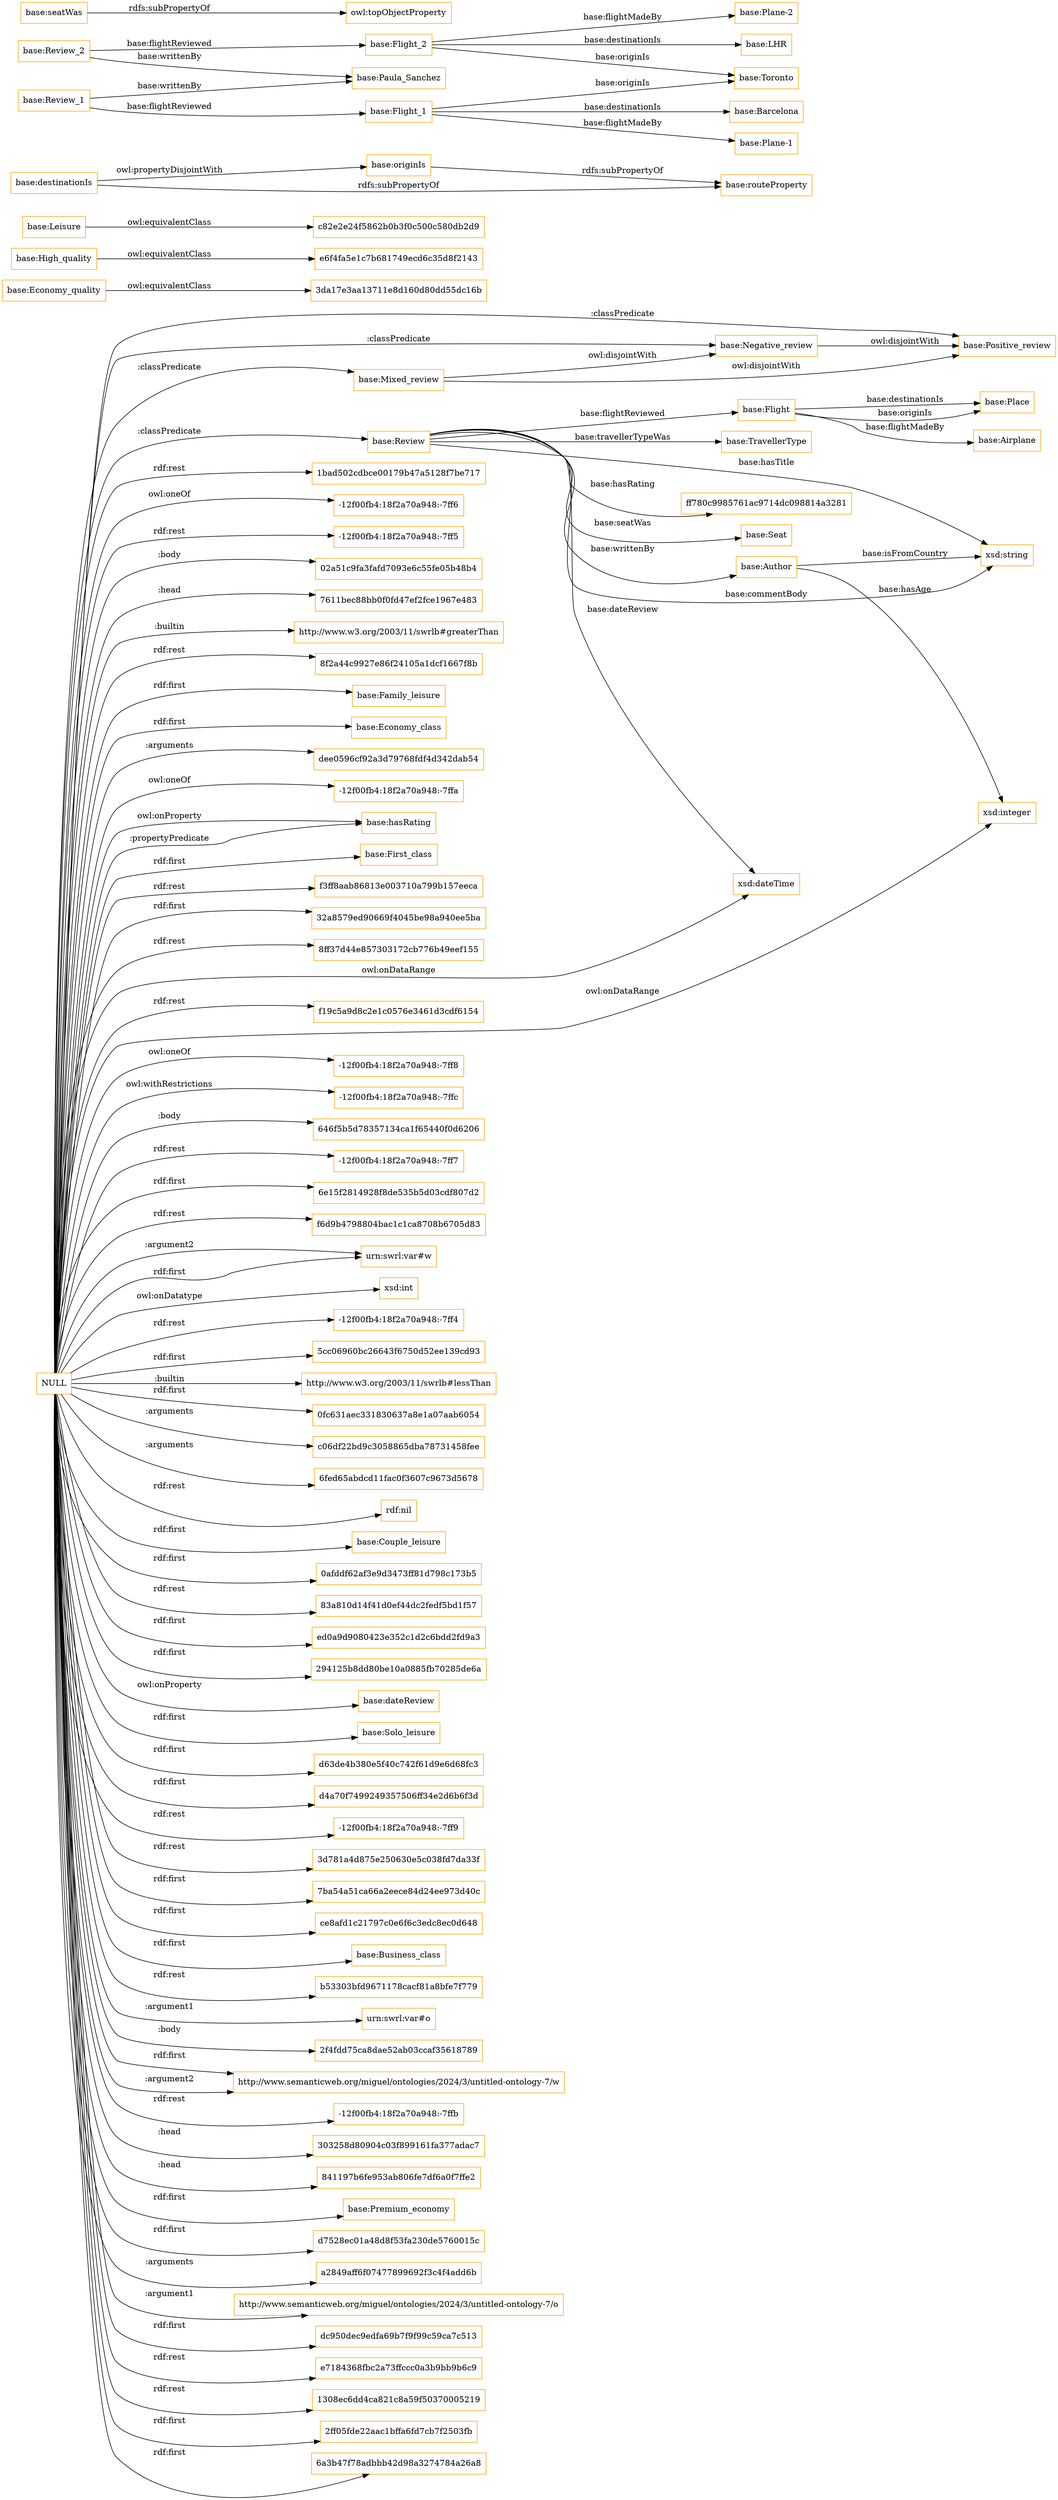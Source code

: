 digraph ar2dtool_diagram { 
rankdir=LR;
size="1501"
node [shape = rectangle, color="orange"]; "base:Mixed_review" "base:Airplane" "base:Seat" "base:Economy_quality" "base:Review" "base:Negative_review" "base:Author" "base:High_quality" "base:Flight" "base:Positive_review" "3da17e3aa13711e8d160d80dd55dc16b" "e6f4fa5e1c7b681749ecd6c35d8f2143" "base:Place" "c82e2e24f5862b0b3f0c500c580db2d9" "base:Leisure" "base:TravellerType" ; /*classes style*/
	"NULL" -> "1bad502cdbce00179b47a5128f7be717" [ label = "rdf:rest" ];
	"NULL" -> "-12f00fb4:18f2a70a948:-7ff6" [ label = "owl:oneOf" ];
	"NULL" -> "-12f00fb4:18f2a70a948:-7ff5" [ label = "rdf:rest" ];
	"NULL" -> "02a51c9fa3fafd7093e6c55fe05b48b4" [ label = ":body" ];
	"NULL" -> "7611bec88bb0f0fd47ef2fce1967e483" [ label = ":head" ];
	"NULL" -> "http://www.w3.org/2003/11/swrlb#greaterThan" [ label = ":builtin" ];
	"NULL" -> "8f2a44c9927e86f24105a1dcf1667f8b" [ label = "rdf:rest" ];
	"NULL" -> "base:Family_leisure" [ label = "rdf:first" ];
	"NULL" -> "base:Economy_class" [ label = "rdf:first" ];
	"NULL" -> "dee0596cf92a3d79768fdf4d342dab54" [ label = ":arguments" ];
	"NULL" -> "-12f00fb4:18f2a70a948:-7ffa" [ label = "owl:oneOf" ];
	"NULL" -> "base:hasRating" [ label = ":propertyPredicate" ];
	"NULL" -> "base:Mixed_review" [ label = ":classPredicate" ];
	"NULL" -> "base:First_class" [ label = "rdf:first" ];
	"NULL" -> "f3ff8aab86813e003710a799b157eeca" [ label = "rdf:rest" ];
	"NULL" -> "32a8579ed90669f4045be98a940ee5ba" [ label = "rdf:first" ];
	"NULL" -> "8ff37d44e857303172cb776b49eef155" [ label = "rdf:rest" ];
	"NULL" -> "xsd:integer" [ label = "owl:onDataRange" ];
	"NULL" -> "f19c5a9d8c2e1c0576e3461d3cdf6154" [ label = "rdf:rest" ];
	"NULL" -> "xsd:dateTime" [ label = "owl:onDataRange" ];
	"NULL" -> "-12f00fb4:18f2a70a948:-7ff8" [ label = "owl:oneOf" ];
	"NULL" -> "-12f00fb4:18f2a70a948:-7ffc" [ label = "owl:withRestrictions" ];
	"NULL" -> "646f5b5d78357134ca1f65440f0d6206" [ label = ":body" ];
	"NULL" -> "-12f00fb4:18f2a70a948:-7ff7" [ label = "rdf:rest" ];
	"NULL" -> "6e15f2814928f8de535b5d03cdf807d2" [ label = "rdf:first" ];
	"NULL" -> "f6d9b4798804bac1c1ca8708b6705d83" [ label = "rdf:rest" ];
	"NULL" -> "urn:swrl:var#w" [ label = "rdf:first" ];
	"NULL" -> "xsd:int" [ label = "owl:onDatatype" ];
	"NULL" -> "-12f00fb4:18f2a70a948:-7ff4" [ label = "rdf:rest" ];
	"NULL" -> "5cc06960bc26643f6750d52ee139cd93" [ label = "rdf:first" ];
	"NULL" -> "base:Negative_review" [ label = ":classPredicate" ];
	"NULL" -> "http://www.w3.org/2003/11/swrlb#lessThan" [ label = ":builtin" ];
	"NULL" -> "base:Positive_review" [ label = ":classPredicate" ];
	"NULL" -> "0fc631aec331830637a8e1a07aab6054" [ label = "rdf:first" ];
	"NULL" -> "urn:swrl:var#w" [ label = ":argument2" ];
	"NULL" -> "c06df22bd9c3058865dba78731458fee" [ label = ":arguments" ];
	"NULL" -> "6fed65abdcd11fac0f3607c9673d5678" [ label = ":arguments" ];
	"NULL" -> "rdf:nil" [ label = "rdf:rest" ];
	"NULL" -> "base:Couple_leisure" [ label = "rdf:first" ];
	"NULL" -> "0afddf62af3e9d3473ff81d798c173b5" [ label = "rdf:first" ];
	"NULL" -> "83a810d14f41d0ef44dc2fedf5bd1f57" [ label = "rdf:rest" ];
	"NULL" -> "base:hasRating" [ label = "owl:onProperty" ];
	"NULL" -> "ed0a9d9080423e352c1d2c6bdd2fd9a3" [ label = "rdf:first" ];
	"NULL" -> "294125b8dd80be10a0885fb70285de6a" [ label = "rdf:first" ];
	"NULL" -> "base:dateReview" [ label = "owl:onProperty" ];
	"NULL" -> "base:Solo_leisure" [ label = "rdf:first" ];
	"NULL" -> "d63de4b380e5f40c742f61d9e6d68fc3" [ label = "rdf:first" ];
	"NULL" -> "d4a70f7499249357506ff34e2d6b6f3d" [ label = "rdf:first" ];
	"NULL" -> "-12f00fb4:18f2a70a948:-7ff9" [ label = "rdf:rest" ];
	"NULL" -> "3d781a4d875e250630e5c038fd7da33f" [ label = "rdf:rest" ];
	"NULL" -> "7ba54a51ca66a2eece84d24ee973d40c" [ label = "rdf:first" ];
	"NULL" -> "ce8afd1c21797c0e6f6c3edc8ec0d648" [ label = "rdf:first" ];
	"NULL" -> "base:Business_class" [ label = "rdf:first" ];
	"NULL" -> "b53303bfd9671178cacf81a8bfe7f779" [ label = "rdf:rest" ];
	"NULL" -> "urn:swrl:var#o" [ label = ":argument1" ];
	"NULL" -> "2f4fdd75ca8dae52ab03ccaf35618789" [ label = ":body" ];
	"NULL" -> "http://www.semanticweb.org/miguel/ontologies/2024/3/untitled-ontology-7/w" [ label = ":argument2" ];
	"NULL" -> "http://www.semanticweb.org/miguel/ontologies/2024/3/untitled-ontology-7/w" [ label = "rdf:first" ];
	"NULL" -> "-12f00fb4:18f2a70a948:-7ffb" [ label = "rdf:rest" ];
	"NULL" -> "303258d80904c03f899161fa377adac7" [ label = ":head" ];
	"NULL" -> "841197b6fe953ab806fe7df6a0f7ffe2" [ label = ":head" ];
	"NULL" -> "base:Premium_economy" [ label = "rdf:first" ];
	"NULL" -> "d7528ec01a48d8f53fa230de5760015c" [ label = "rdf:first" ];
	"NULL" -> "a2849aff6f07477899692f3c4f4add6b" [ label = ":arguments" ];
	"NULL" -> "http://www.semanticweb.org/miguel/ontologies/2024/3/untitled-ontology-7/o" [ label = ":argument1" ];
	"NULL" -> "dc950dec9edfa69b7f9f99c59ca7c513" [ label = "rdf:first" ];
	"NULL" -> "e7184368fbc2a73ffccc0a3b9bb9b6c9" [ label = "rdf:rest" ];
	"NULL" -> "1308ec6dd4ca821c8a59f50370005219" [ label = "rdf:rest" ];
	"NULL" -> "2ff05fde22aac1bffa6fd7cb7f2503fb" [ label = "rdf:first" ];
	"NULL" -> "6a3b47f78adbbb42d98a3274784a26a8" [ label = "rdf:first" ];
	"NULL" -> "base:Review" [ label = ":classPredicate" ];
	"base:destinationIs" -> "base:originIs" [ label = "owl:propertyDisjointWith" ];
	"base:destinationIs" -> "base:routeProperty" [ label = "rdfs:subPropertyOf" ];
	"base:Leisure" -> "c82e2e24f5862b0b3f0c500c580db2d9" [ label = "owl:equivalentClass" ];
	"base:Review_2" -> "base:Paula_Sanchez" [ label = "base:writtenBy" ];
	"base:Review_2" -> "base:Flight_2" [ label = "base:flightReviewed" ];
	"base:High_quality" -> "e6f4fa5e1c7b681749ecd6c35d8f2143" [ label = "owl:equivalentClass" ];
	"base:Review_1" -> "base:Paula_Sanchez" [ label = "base:writtenBy" ];
	"base:Review_1" -> "base:Flight_1" [ label = "base:flightReviewed" ];
	"base:seatWas" -> "owl:topObjectProperty" [ label = "rdfs:subPropertyOf" ];
	"base:Economy_quality" -> "3da17e3aa13711e8d160d80dd55dc16b" [ label = "owl:equivalentClass" ];
	"base:Flight_2" -> "base:Toronto" [ label = "base:originIs" ];
	"base:Flight_2" -> "base:Plane-2" [ label = "base:flightMadeBy" ];
	"base:Flight_2" -> "base:LHR" [ label = "base:destinationIs" ];
	"base:Mixed_review" -> "base:Positive_review" [ label = "owl:disjointWith" ];
	"base:Mixed_review" -> "base:Negative_review" [ label = "owl:disjointWith" ];
	"base:Negative_review" -> "base:Positive_review" [ label = "owl:disjointWith" ];
	"base:Flight_1" -> "base:Toronto" [ label = "base:originIs" ];
	"base:Flight_1" -> "base:Plane-1" [ label = "base:flightMadeBy" ];
	"base:Flight_1" -> "base:Barcelona" [ label = "base:destinationIs" ];
	"base:originIs" -> "base:routeProperty" [ label = "rdfs:subPropertyOf" ];
	"base:Author" -> "xsd:string" [ label = "base:isFromCountry" ];
	"base:Review" -> "ff780c9985761ac9714dc098814a3281" [ label = "base:hasRating" ];
	"base:Review" -> "base:Seat" [ label = "base:seatWas" ];
	"base:Flight" -> "base:Airplane" [ label = "base:flightMadeBy" ];
	"base:Review" -> "base:TravellerType" [ label = "base:travellerTypeWas" ];
	"base:Review" -> "base:Author" [ label = "base:writtenBy" ];
	"base:Review" -> "xsd:dateTime" [ label = "base:dateReview" ];
	"base:Flight" -> "base:Place" [ label = "base:originIs" ];
	"base:Review" -> "xsd:string" [ label = "base:hasTitle" ];
	"base:Flight" -> "base:Place" [ label = "base:destinationIs" ];
	"base:Author" -> "xsd:integer" [ label = "base:hasAge" ];
	"base:Review" -> "base:Flight" [ label = "base:flightReviewed" ];
	"base:Review" -> "xsd:string" [ label = "base:commentBody" ];

}
